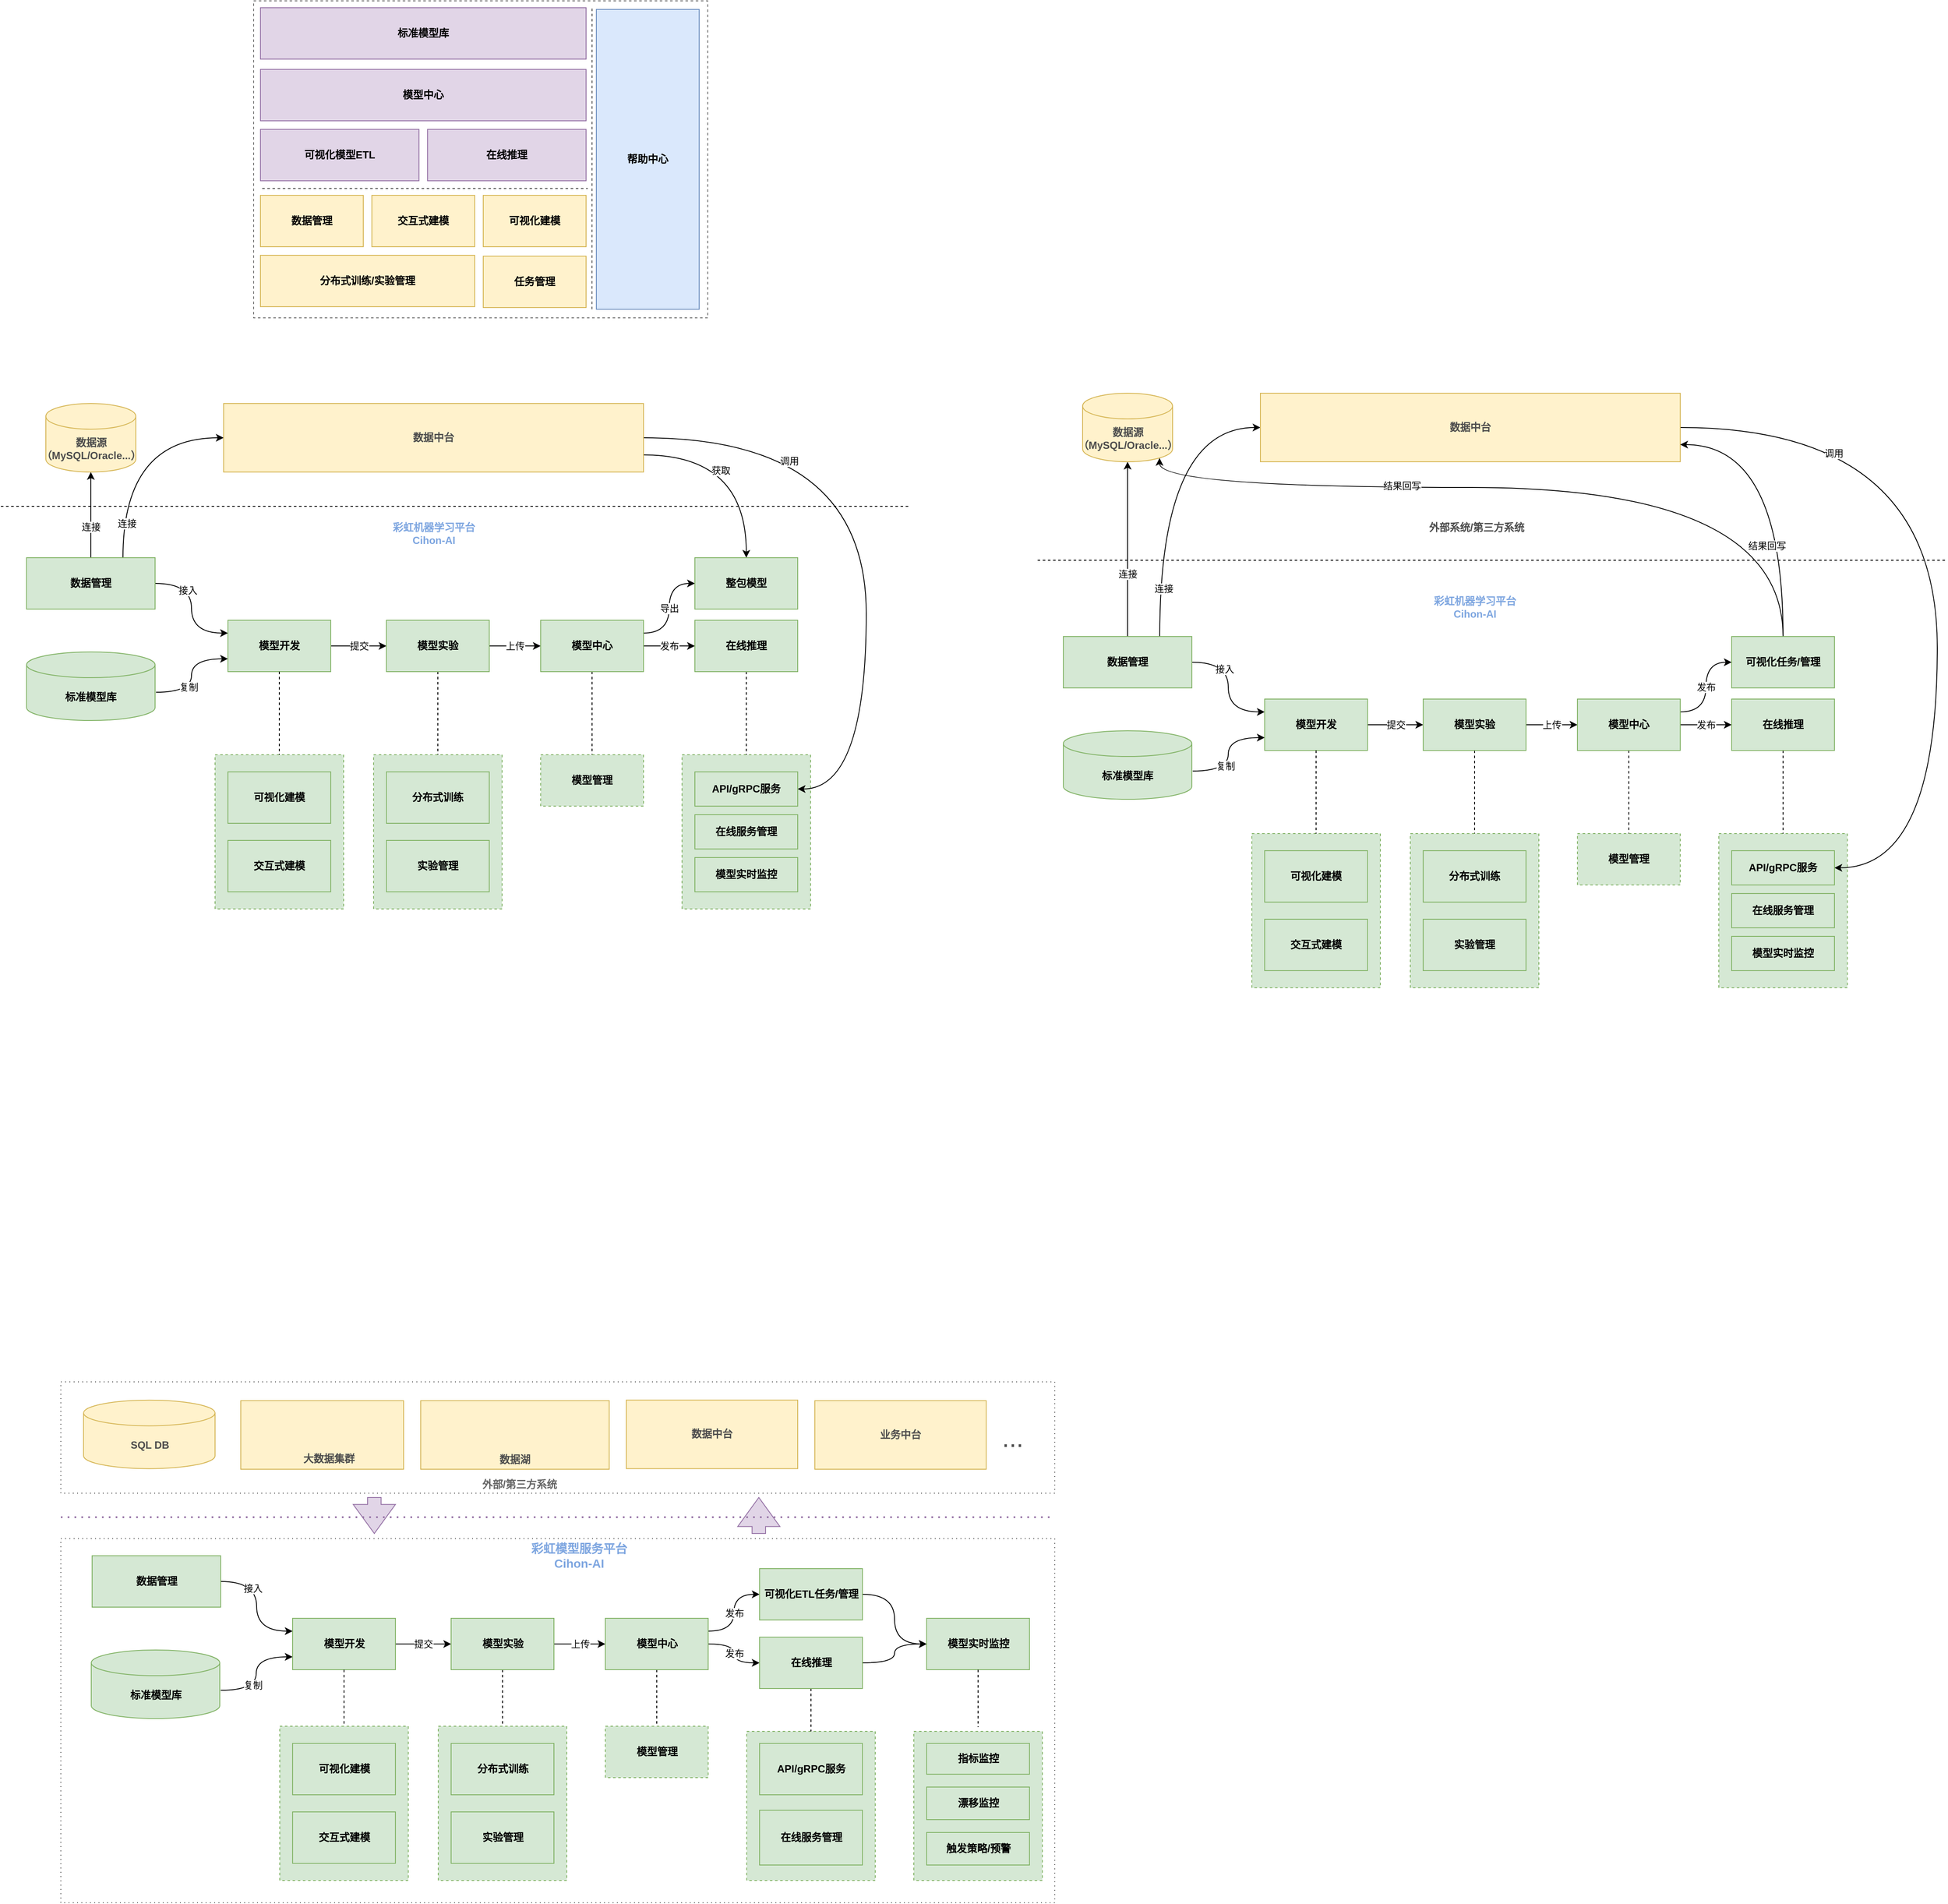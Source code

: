 <mxfile version="20.8.18" type="github">
  <diagram id="ie_3CytNylO9c6eQ8wbu" name="Page-1">
    <mxGraphModel dx="1434" dy="-405" grid="1" gridSize="10" guides="1" tooltips="1" connect="1" arrows="1" fold="1" page="1" pageScale="1" pageWidth="827" pageHeight="1169" math="0" shadow="0">
      <root>
        <mxCell id="0" />
        <mxCell id="1" parent="0" />
        <mxCell id="xP5RGfuM2HS8HkqxuWQb-124" value="" style="rounded=0;whiteSpace=wrap;html=1;fontSize=30;fontColor=#4D4D4D;strokeColor=#4D4D4D;dashed=1;dashPattern=1 4;" parent="1" vertex="1">
          <mxGeometry x="160" y="3185" width="1160" height="425" as="geometry" />
        </mxCell>
        <mxCell id="xP5RGfuM2HS8HkqxuWQb-113" value="" style="rounded=0;whiteSpace=wrap;html=1;fontSize=30;fontColor=#4D4D4D;strokeColor=#4D4D4D;dashed=1;dashPattern=1 4;" parent="1" vertex="1">
          <mxGeometry x="160" y="3002" width="1160" height="130" as="geometry" />
        </mxCell>
        <mxCell id="l0CeqF50A7bxB8gCz17a-1" value="" style="rounded=0;whiteSpace=wrap;html=1;dashed=1;fillColor=#d5e8d4;strokeColor=#82b366;" parent="1" vertex="1">
          <mxGeometry x="885" y="2270" width="150" height="180" as="geometry" />
        </mxCell>
        <mxCell id="l0CeqF50A7bxB8gCz17a-2" style="edgeStyle=orthogonalEdgeStyle;curved=1;rounded=0;orthogonalLoop=1;jettySize=auto;html=1;exitX=1.007;exitY=0.588;exitDx=0;exitDy=0;entryX=0;entryY=0.75;entryDx=0;entryDy=0;exitPerimeter=0;" parent="1" source="YzknZtRQCLHHo1tjPDXz-21" target="l0CeqF50A7bxB8gCz17a-14" edge="1">
          <mxGeometry relative="1" as="geometry">
            <mxPoint x="317" y="2190" as="sourcePoint" />
          </mxGeometry>
        </mxCell>
        <mxCell id="l0CeqF50A7bxB8gCz17a-3" value="复制" style="edgeLabel;html=1;align=center;verticalAlign=middle;resizable=0;points=[];" parent="l0CeqF50A7bxB8gCz17a-2" vertex="1" connectable="0">
          <mxGeometry x="-0.315" relative="1" as="geometry">
            <mxPoint x="-4" y="-6" as="offset" />
          </mxGeometry>
        </mxCell>
        <mxCell id="l0CeqF50A7bxB8gCz17a-5" style="edgeStyle=orthogonalEdgeStyle;rounded=0;orthogonalLoop=1;jettySize=auto;html=1;exitX=1;exitY=0.5;exitDx=0;exitDy=0;entryX=0;entryY=0.25;entryDx=0;entryDy=0;curved=1;" parent="1" source="l0CeqF50A7bxB8gCz17a-11" target="l0CeqF50A7bxB8gCz17a-14" edge="1">
          <mxGeometry relative="1" as="geometry" />
        </mxCell>
        <mxCell id="l0CeqF50A7bxB8gCz17a-6" value="接入" style="edgeLabel;html=1;align=center;verticalAlign=middle;resizable=0;points=[];" parent="l0CeqF50A7bxB8gCz17a-5" vertex="1" connectable="0">
          <mxGeometry x="-0.4" y="-1" relative="1" as="geometry">
            <mxPoint x="-4" y="7" as="offset" />
          </mxGeometry>
        </mxCell>
        <mxCell id="l0CeqF50A7bxB8gCz17a-7" style="edgeStyle=orthogonalEdgeStyle;curved=1;rounded=0;orthogonalLoop=1;jettySize=auto;html=1;exitX=0.75;exitY=0;exitDx=0;exitDy=0;entryX=0;entryY=0.5;entryDx=0;entryDy=0;" parent="1" source="l0CeqF50A7bxB8gCz17a-11" target="l0CeqF50A7bxB8gCz17a-28" edge="1">
          <mxGeometry relative="1" as="geometry" />
        </mxCell>
        <mxCell id="l0CeqF50A7bxB8gCz17a-8" value="连接" style="edgeLabel;html=1;align=center;verticalAlign=middle;resizable=0;points=[];" parent="l0CeqF50A7bxB8gCz17a-7" vertex="1" connectable="0">
          <mxGeometry x="-0.688" y="-4" relative="1" as="geometry">
            <mxPoint as="offset" />
          </mxGeometry>
        </mxCell>
        <mxCell id="l0CeqF50A7bxB8gCz17a-9" style="edgeStyle=orthogonalEdgeStyle;curved=1;rounded=0;orthogonalLoop=1;jettySize=auto;html=1;exitX=0.5;exitY=0;exitDx=0;exitDy=0;entryX=0.5;entryY=1;entryDx=0;entryDy=0;entryPerimeter=0;" parent="1" source="l0CeqF50A7bxB8gCz17a-11" target="l0CeqF50A7bxB8gCz17a-34" edge="1">
          <mxGeometry relative="1" as="geometry" />
        </mxCell>
        <mxCell id="l0CeqF50A7bxB8gCz17a-10" value="连接" style="edgeLabel;html=1;align=center;verticalAlign=middle;resizable=0;points=[];" parent="l0CeqF50A7bxB8gCz17a-9" vertex="1" connectable="0">
          <mxGeometry x="-0.284" relative="1" as="geometry">
            <mxPoint as="offset" />
          </mxGeometry>
        </mxCell>
        <mxCell id="l0CeqF50A7bxB8gCz17a-11" value="数据管理" style="rounded=0;whiteSpace=wrap;html=1;fillColor=#d5e8d4;strokeColor=#82b366;fontStyle=1" parent="1" vertex="1">
          <mxGeometry x="120" y="2040" width="150" height="60" as="geometry" />
        </mxCell>
        <mxCell id="l0CeqF50A7bxB8gCz17a-13" value="提交" style="edgeStyle=orthogonalEdgeStyle;curved=1;rounded=0;orthogonalLoop=1;jettySize=auto;html=1;exitX=1;exitY=0.5;exitDx=0;exitDy=0;entryX=0;entryY=0.5;entryDx=0;entryDy=0;" parent="1" source="l0CeqF50A7bxB8gCz17a-14" target="l0CeqF50A7bxB8gCz17a-17" edge="1">
          <mxGeometry relative="1" as="geometry" />
        </mxCell>
        <mxCell id="l0CeqF50A7bxB8gCz17a-14" value="模型开发" style="rounded=0;whiteSpace=wrap;html=1;fillColor=#d5e8d4;strokeColor=#82b366;fontStyle=1" parent="1" vertex="1">
          <mxGeometry x="355" y="2113" width="120" height="60" as="geometry" />
        </mxCell>
        <mxCell id="l0CeqF50A7bxB8gCz17a-15" value="上传" style="edgeStyle=orthogonalEdgeStyle;curved=1;rounded=0;orthogonalLoop=1;jettySize=auto;html=1;exitX=1;exitY=0.5;exitDx=0;exitDy=0;entryX=0;entryY=0.5;entryDx=0;entryDy=0;" parent="1" source="l0CeqF50A7bxB8gCz17a-17" target="l0CeqF50A7bxB8gCz17a-21" edge="1">
          <mxGeometry relative="1" as="geometry" />
        </mxCell>
        <mxCell id="l0CeqF50A7bxB8gCz17a-16" style="edgeStyle=orthogonalEdgeStyle;curved=1;rounded=0;orthogonalLoop=1;jettySize=auto;html=1;exitX=0.5;exitY=1;exitDx=0;exitDy=0;dashed=1;endArrow=none;endFill=0;" parent="1" source="l0CeqF50A7bxB8gCz17a-17" edge="1">
          <mxGeometry relative="1" as="geometry">
            <mxPoint x="600" y="2270" as="targetPoint" />
          </mxGeometry>
        </mxCell>
        <mxCell id="l0CeqF50A7bxB8gCz17a-17" value="模型实验" style="rounded=0;whiteSpace=wrap;html=1;fillColor=#d5e8d4;strokeColor=#82b366;fontStyle=1" parent="1" vertex="1">
          <mxGeometry x="540" y="2113" width="120" height="60" as="geometry" />
        </mxCell>
        <mxCell id="l0CeqF50A7bxB8gCz17a-18" value="发布" style="edgeStyle=orthogonalEdgeStyle;curved=1;rounded=0;orthogonalLoop=1;jettySize=auto;html=1;exitX=1;exitY=0.5;exitDx=0;exitDy=0;entryX=0;entryY=0.5;entryDx=0;entryDy=0;" parent="1" source="l0CeqF50A7bxB8gCz17a-21" target="l0CeqF50A7bxB8gCz17a-23" edge="1">
          <mxGeometry relative="1" as="geometry" />
        </mxCell>
        <mxCell id="l0CeqF50A7bxB8gCz17a-19" value="导出" style="edgeStyle=orthogonalEdgeStyle;curved=1;rounded=0;orthogonalLoop=1;jettySize=auto;html=1;exitX=1;exitY=0.25;exitDx=0;exitDy=0;entryX=0;entryY=0.5;entryDx=0;entryDy=0;" parent="1" source="l0CeqF50A7bxB8gCz17a-21" target="l0CeqF50A7bxB8gCz17a-35" edge="1">
          <mxGeometry relative="1" as="geometry" />
        </mxCell>
        <mxCell id="l0CeqF50A7bxB8gCz17a-20" style="edgeStyle=orthogonalEdgeStyle;curved=1;rounded=0;orthogonalLoop=1;jettySize=auto;html=1;exitX=0.5;exitY=1;exitDx=0;exitDy=0;entryX=0.5;entryY=0;entryDx=0;entryDy=0;dashed=1;endArrow=none;endFill=0;" parent="1" source="l0CeqF50A7bxB8gCz17a-21" target="l0CeqF50A7bxB8gCz17a-31" edge="1">
          <mxGeometry relative="1" as="geometry" />
        </mxCell>
        <mxCell id="l0CeqF50A7bxB8gCz17a-21" value="模型中心" style="rounded=0;whiteSpace=wrap;html=1;fillColor=#d5e8d4;strokeColor=#82b366;fontStyle=1" parent="1" vertex="1">
          <mxGeometry x="720" y="2113" width="120" height="60" as="geometry" />
        </mxCell>
        <mxCell id="l0CeqF50A7bxB8gCz17a-22" style="edgeStyle=orthogonalEdgeStyle;curved=1;rounded=0;orthogonalLoop=1;jettySize=auto;html=1;exitX=0.5;exitY=1;exitDx=0;exitDy=0;dashed=1;endArrow=none;endFill=0;" parent="1" source="l0CeqF50A7bxB8gCz17a-23" edge="1">
          <mxGeometry relative="1" as="geometry">
            <mxPoint x="960" y="2270" as="targetPoint" />
          </mxGeometry>
        </mxCell>
        <mxCell id="l0CeqF50A7bxB8gCz17a-23" value="在线推理" style="rounded=0;whiteSpace=wrap;html=1;fillColor=#d5e8d4;strokeColor=#82b366;fontStyle=1" parent="1" vertex="1">
          <mxGeometry x="900" y="2113" width="120" height="60" as="geometry" />
        </mxCell>
        <mxCell id="l0CeqF50A7bxB8gCz17a-26" style="edgeStyle=orthogonalEdgeStyle;curved=1;rounded=0;orthogonalLoop=1;jettySize=auto;html=1;exitX=1;exitY=0.75;exitDx=0;exitDy=0;entryX=0.5;entryY=0;entryDx=0;entryDy=0;" parent="1" source="l0CeqF50A7bxB8gCz17a-28" target="l0CeqF50A7bxB8gCz17a-35" edge="1">
          <mxGeometry relative="1" as="geometry" />
        </mxCell>
        <mxCell id="l0CeqF50A7bxB8gCz17a-27" value="获取" style="edgeLabel;html=1;align=center;verticalAlign=middle;resizable=0;points=[];" parent="l0CeqF50A7bxB8gCz17a-26" vertex="1" connectable="0">
          <mxGeometry x="0.122" y="-10" relative="1" as="geometry">
            <mxPoint x="-20" y="3" as="offset" />
          </mxGeometry>
        </mxCell>
        <mxCell id="YzknZtRQCLHHo1tjPDXz-38" style="edgeStyle=orthogonalEdgeStyle;curved=1;rounded=0;orthogonalLoop=1;jettySize=auto;html=1;exitX=1;exitY=0.5;exitDx=0;exitDy=0;entryX=1;entryY=0.5;entryDx=0;entryDy=0;" parent="1" source="l0CeqF50A7bxB8gCz17a-28" target="l0CeqF50A7bxB8gCz17a-32" edge="1">
          <mxGeometry relative="1" as="geometry">
            <Array as="points">
              <mxPoint x="1100" y="1900" />
              <mxPoint x="1100" y="2310" />
            </Array>
          </mxGeometry>
        </mxCell>
        <mxCell id="YzknZtRQCLHHo1tjPDXz-39" value="调用" style="edgeLabel;html=1;align=center;verticalAlign=middle;resizable=0;points=[];" parent="YzknZtRQCLHHo1tjPDXz-38" vertex="1" connectable="0">
          <mxGeometry x="-0.267" y="-47" relative="1" as="geometry">
            <mxPoint x="-43" y="12" as="offset" />
          </mxGeometry>
        </mxCell>
        <mxCell id="l0CeqF50A7bxB8gCz17a-28" value="数据中台" style="rounded=0;whiteSpace=wrap;html=1;fillColor=#fff2cc;strokeColor=#d6b656;fontStyle=1;fontColor=#4D4D4D;" parent="1" vertex="1">
          <mxGeometry x="350" y="1860" width="490" height="80" as="geometry" />
        </mxCell>
        <mxCell id="l0CeqF50A7bxB8gCz17a-29" value="" style="endArrow=none;dashed=1;html=1;rounded=0;" parent="1" edge="1">
          <mxGeometry width="50" height="50" relative="1" as="geometry">
            <mxPoint x="90" y="1980" as="sourcePoint" />
            <mxPoint x="1150" y="1980" as="targetPoint" />
          </mxGeometry>
        </mxCell>
        <mxCell id="l0CeqF50A7bxB8gCz17a-31" value="模型管理" style="rounded=0;whiteSpace=wrap;html=1;fillColor=#d5e8d4;strokeColor=#82b366;dashed=1;fontStyle=1" parent="1" vertex="1">
          <mxGeometry x="720" y="2270" width="120" height="60" as="geometry" />
        </mxCell>
        <mxCell id="l0CeqF50A7bxB8gCz17a-32" value="API/gRPC服务" style="rounded=0;whiteSpace=wrap;html=1;fillColor=#d5e8d4;strokeColor=#82b366;fontStyle=1" parent="1" vertex="1">
          <mxGeometry x="900" y="2290" width="120" height="40" as="geometry" />
        </mxCell>
        <mxCell id="l0CeqF50A7bxB8gCz17a-33" value="在线服务管理" style="rounded=0;whiteSpace=wrap;html=1;fillColor=#d5e8d4;strokeColor=#82b366;fontStyle=1" parent="1" vertex="1">
          <mxGeometry x="900" y="2340" width="120" height="40" as="geometry" />
        </mxCell>
        <mxCell id="l0CeqF50A7bxB8gCz17a-34" value="数据源（MySQL/Oracle...）" style="shape=cylinder3;whiteSpace=wrap;html=1;boundedLbl=1;backgroundOutline=1;size=15;fillColor=#fff2cc;strokeColor=#d6b656;fontStyle=1;fontColor=#4D4D4D;" parent="1" vertex="1">
          <mxGeometry x="142.5" y="1860" width="105" height="80" as="geometry" />
        </mxCell>
        <mxCell id="l0CeqF50A7bxB8gCz17a-35" value="整包模型" style="rounded=0;whiteSpace=wrap;html=1;fillColor=#d5e8d4;strokeColor=#82b366;fontStyle=1" parent="1" vertex="1">
          <mxGeometry x="900" y="2040" width="120" height="60" as="geometry" />
        </mxCell>
        <mxCell id="YzknZtRQCLHHo1tjPDXz-1" value="" style="rounded=0;whiteSpace=wrap;html=1;shadow=0;dashed=1;strokeColor=#4D4D4D;fontSize=12;fontColor=#999999;fillColor=none;opacity=80;" parent="1" vertex="1">
          <mxGeometry x="385" y="1390" width="530" height="370" as="geometry" />
        </mxCell>
        <mxCell id="YzknZtRQCLHHo1tjPDXz-2" value="数据管理" style="rounded=0;whiteSpace=wrap;html=1;fontStyle=1;fillColor=#fff2cc;strokeColor=#d6b656;" parent="1" vertex="1">
          <mxGeometry x="393" y="1617" width="120" height="60" as="geometry" />
        </mxCell>
        <mxCell id="YzknZtRQCLHHo1tjPDXz-3" value="交互式建模" style="rounded=0;whiteSpace=wrap;html=1;fontStyle=1;fillColor=#fff2cc;strokeColor=#d6b656;" parent="1" vertex="1">
          <mxGeometry x="523" y="1617" width="120" height="60" as="geometry" />
        </mxCell>
        <mxCell id="YzknZtRQCLHHo1tjPDXz-4" value="可视化建模" style="rounded=0;whiteSpace=wrap;html=1;fontStyle=1;fillColor=#fff2cc;strokeColor=#d6b656;" parent="1" vertex="1">
          <mxGeometry x="653" y="1617" width="120" height="60" as="geometry" />
        </mxCell>
        <mxCell id="YzknZtRQCLHHo1tjPDXz-5" value="分布式训练/实验管理" style="rounded=0;whiteSpace=wrap;html=1;fontStyle=1;fillColor=#fff2cc;strokeColor=#d6b656;" parent="1" vertex="1">
          <mxGeometry x="393" y="1687" width="250" height="60" as="geometry" />
        </mxCell>
        <mxCell id="YzknZtRQCLHHo1tjPDXz-7" value="标准模型库" style="rounded=0;whiteSpace=wrap;html=1;fontStyle=1;fillColor=#e1d5e7;strokeColor=#9673a6;" parent="1" vertex="1">
          <mxGeometry x="393" y="1398" width="380" height="60" as="geometry" />
        </mxCell>
        <mxCell id="YzknZtRQCLHHo1tjPDXz-9" value="帮助中心" style="rounded=0;whiteSpace=wrap;html=1;fontStyle=1;fillColor=#dae8fc;strokeColor=#6c8ebf;" parent="1" vertex="1">
          <mxGeometry x="785" y="1400" width="120" height="350" as="geometry" />
        </mxCell>
        <mxCell id="YzknZtRQCLHHo1tjPDXz-11" value="" style="endArrow=none;dashed=1;html=1;rounded=0;strokeColor=#4D4D4D;" parent="1" edge="1">
          <mxGeometry width="50" height="50" relative="1" as="geometry">
            <mxPoint x="395" y="1609" as="sourcePoint" />
            <mxPoint x="775" y="1609" as="targetPoint" />
          </mxGeometry>
        </mxCell>
        <mxCell id="YzknZtRQCLHHo1tjPDXz-12" value="" style="endArrow=none;dashed=1;html=1;rounded=0;strokeColor=#4D4D4D;exitX=0.745;exitY=0.973;exitDx=0;exitDy=0;exitPerimeter=0;" parent="1" source="YzknZtRQCLHHo1tjPDXz-1" edge="1">
          <mxGeometry width="50" height="50" relative="1" as="geometry">
            <mxPoint x="780" y="1669" as="sourcePoint" />
            <mxPoint x="780" y="1399" as="targetPoint" />
          </mxGeometry>
        </mxCell>
        <mxCell id="YzknZtRQCLHHo1tjPDXz-13" value="任务管理" style="rounded=0;whiteSpace=wrap;html=1;fontStyle=1;fillColor=#fff2cc;strokeColor=#d6b656;" parent="1" vertex="1">
          <mxGeometry x="653" y="1688" width="120" height="60" as="geometry" />
        </mxCell>
        <mxCell id="YzknZtRQCLHHo1tjPDXz-15" value="" style="rounded=0;whiteSpace=wrap;html=1;dashed=1;fillColor=#d5e8d4;strokeColor=#82b366;" parent="1" vertex="1">
          <mxGeometry x="525" y="2270" width="150" height="180" as="geometry" />
        </mxCell>
        <mxCell id="YzknZtRQCLHHo1tjPDXz-16" value="分布式训练" style="rounded=0;whiteSpace=wrap;html=1;fillColor=#d5e8d4;strokeColor=#82b366;fontStyle=1" parent="1" vertex="1">
          <mxGeometry x="540" y="2290" width="120" height="60" as="geometry" />
        </mxCell>
        <mxCell id="YzknZtRQCLHHo1tjPDXz-17" value="实验管理" style="rounded=0;whiteSpace=wrap;html=1;fillColor=#d5e8d4;strokeColor=#82b366;fontStyle=1" parent="1" vertex="1">
          <mxGeometry x="540" y="2370" width="120" height="60" as="geometry" />
        </mxCell>
        <mxCell id="YzknZtRQCLHHo1tjPDXz-21" value="标准模型库" style="shape=cylinder3;whiteSpace=wrap;html=1;boundedLbl=1;backgroundOutline=1;size=15;fillColor=#d5e8d4;strokeColor=#82b366;fontStyle=1" parent="1" vertex="1">
          <mxGeometry x="120" y="2150" width="150" height="80" as="geometry" />
        </mxCell>
        <mxCell id="YzknZtRQCLHHo1tjPDXz-24" value="" style="rounded=0;whiteSpace=wrap;html=1;dashed=1;fillColor=#d5e8d4;strokeColor=#82b366;" parent="1" vertex="1">
          <mxGeometry x="340" y="2270" width="150" height="180" as="geometry" />
        </mxCell>
        <mxCell id="YzknZtRQCLHHo1tjPDXz-25" value="可视化建模" style="rounded=0;whiteSpace=wrap;html=1;fillColor=#d5e8d4;strokeColor=#82b366;fontStyle=1" parent="1" vertex="1">
          <mxGeometry x="355" y="2290" width="120" height="60" as="geometry" />
        </mxCell>
        <mxCell id="YzknZtRQCLHHo1tjPDXz-26" value="交互式建模" style="rounded=0;whiteSpace=wrap;html=1;fillColor=#d5e8d4;strokeColor=#82b366;fontStyle=1" parent="1" vertex="1">
          <mxGeometry x="355" y="2370" width="120" height="60" as="geometry" />
        </mxCell>
        <mxCell id="YzknZtRQCLHHo1tjPDXz-27" style="edgeStyle=orthogonalEdgeStyle;rounded=0;orthogonalLoop=1;jettySize=auto;html=1;exitX=0.5;exitY=1;exitDx=0;exitDy=0;dashed=1;endArrow=none;endFill=0;entryX=0.5;entryY=0;entryDx=0;entryDy=0;" parent="1" source="l0CeqF50A7bxB8gCz17a-14" target="YzknZtRQCLHHo1tjPDXz-24" edge="1">
          <mxGeometry relative="1" as="geometry">
            <mxPoint x="414.5" y="2183" as="sourcePoint" />
            <mxPoint x="415" y="2240" as="targetPoint" />
          </mxGeometry>
        </mxCell>
        <mxCell id="YzknZtRQCLHHo1tjPDXz-36" value="模型实时监控" style="rounded=0;whiteSpace=wrap;html=1;fillColor=#d5e8d4;strokeColor=#82b366;fontStyle=1" parent="1" vertex="1">
          <mxGeometry x="900" y="2390" width="120" height="40" as="geometry" />
        </mxCell>
        <mxCell id="YzknZtRQCLHHo1tjPDXz-40" value="彩虹机器学习平台&lt;br&gt;Cihon-AI" style="text;html=1;strokeColor=none;fillColor=none;align=center;verticalAlign=middle;whiteSpace=wrap;rounded=0;fontStyle=1;fontColor=#7EA6E0;" parent="1" vertex="1">
          <mxGeometry x="532.5" y="1997" width="125" height="30" as="geometry" />
        </mxCell>
        <mxCell id="xP5RGfuM2HS8HkqxuWQb-1" value="" style="rounded=0;whiteSpace=wrap;html=1;dashed=1;fillColor=#d5e8d4;strokeColor=#82b366;" parent="1" vertex="1">
          <mxGeometry x="2095" y="2362" width="150" height="180" as="geometry" />
        </mxCell>
        <mxCell id="xP5RGfuM2HS8HkqxuWQb-2" style="edgeStyle=orthogonalEdgeStyle;curved=1;rounded=0;orthogonalLoop=1;jettySize=auto;html=1;exitX=1.007;exitY=0.588;exitDx=0;exitDy=0;entryX=0;entryY=0.75;entryDx=0;entryDy=0;exitPerimeter=0;" parent="1" source="xP5RGfuM2HS8HkqxuWQb-36" target="xP5RGfuM2HS8HkqxuWQb-12" edge="1">
          <mxGeometry relative="1" as="geometry">
            <mxPoint x="1527" y="2282" as="sourcePoint" />
          </mxGeometry>
        </mxCell>
        <mxCell id="xP5RGfuM2HS8HkqxuWQb-3" value="复制" style="edgeLabel;html=1;align=center;verticalAlign=middle;resizable=0;points=[];" parent="xP5RGfuM2HS8HkqxuWQb-2" vertex="1" connectable="0">
          <mxGeometry x="-0.315" relative="1" as="geometry">
            <mxPoint x="-4" y="-6" as="offset" />
          </mxGeometry>
        </mxCell>
        <mxCell id="xP5RGfuM2HS8HkqxuWQb-4" style="edgeStyle=orthogonalEdgeStyle;rounded=0;orthogonalLoop=1;jettySize=auto;html=1;exitX=1;exitY=0.5;exitDx=0;exitDy=0;entryX=0;entryY=0.25;entryDx=0;entryDy=0;curved=1;" parent="1" source="xP5RGfuM2HS8HkqxuWQb-10" target="xP5RGfuM2HS8HkqxuWQb-12" edge="1">
          <mxGeometry relative="1" as="geometry" />
        </mxCell>
        <mxCell id="xP5RGfuM2HS8HkqxuWQb-5" value="接入" style="edgeLabel;html=1;align=center;verticalAlign=middle;resizable=0;points=[];" parent="xP5RGfuM2HS8HkqxuWQb-4" vertex="1" connectable="0">
          <mxGeometry x="-0.4" y="-1" relative="1" as="geometry">
            <mxPoint x="-4" y="7" as="offset" />
          </mxGeometry>
        </mxCell>
        <mxCell id="xP5RGfuM2HS8HkqxuWQb-6" style="edgeStyle=orthogonalEdgeStyle;curved=1;rounded=0;orthogonalLoop=1;jettySize=auto;html=1;exitX=0.75;exitY=0;exitDx=0;exitDy=0;entryX=0;entryY=0.5;entryDx=0;entryDy=0;" parent="1" source="xP5RGfuM2HS8HkqxuWQb-10" target="xP5RGfuM2HS8HkqxuWQb-26" edge="1">
          <mxGeometry relative="1" as="geometry" />
        </mxCell>
        <mxCell id="xP5RGfuM2HS8HkqxuWQb-7" value="连接" style="edgeLabel;html=1;align=center;verticalAlign=middle;resizable=0;points=[];" parent="xP5RGfuM2HS8HkqxuWQb-6" vertex="1" connectable="0">
          <mxGeometry x="-0.688" y="-4" relative="1" as="geometry">
            <mxPoint as="offset" />
          </mxGeometry>
        </mxCell>
        <mxCell id="xP5RGfuM2HS8HkqxuWQb-8" style="edgeStyle=orthogonalEdgeStyle;curved=1;rounded=0;orthogonalLoop=1;jettySize=auto;html=1;exitX=0.5;exitY=0;exitDx=0;exitDy=0;entryX=0.5;entryY=1;entryDx=0;entryDy=0;entryPerimeter=0;" parent="1" source="xP5RGfuM2HS8HkqxuWQb-10" target="xP5RGfuM2HS8HkqxuWQb-31" edge="1">
          <mxGeometry relative="1" as="geometry" />
        </mxCell>
        <mxCell id="xP5RGfuM2HS8HkqxuWQb-9" value="连接" style="edgeLabel;html=1;align=center;verticalAlign=middle;resizable=0;points=[];" parent="xP5RGfuM2HS8HkqxuWQb-8" vertex="1" connectable="0">
          <mxGeometry x="-0.284" relative="1" as="geometry">
            <mxPoint as="offset" />
          </mxGeometry>
        </mxCell>
        <mxCell id="xP5RGfuM2HS8HkqxuWQb-10" value="数据管理" style="rounded=0;whiteSpace=wrap;html=1;fillColor=#d5e8d4;strokeColor=#82b366;fontStyle=1" parent="1" vertex="1">
          <mxGeometry x="1330" y="2132" width="150" height="60" as="geometry" />
        </mxCell>
        <mxCell id="xP5RGfuM2HS8HkqxuWQb-11" value="提交" style="edgeStyle=orthogonalEdgeStyle;curved=1;rounded=0;orthogonalLoop=1;jettySize=auto;html=1;exitX=1;exitY=0.5;exitDx=0;exitDy=0;entryX=0;entryY=0.5;entryDx=0;entryDy=0;" parent="1" source="xP5RGfuM2HS8HkqxuWQb-12" target="xP5RGfuM2HS8HkqxuWQb-15" edge="1">
          <mxGeometry relative="1" as="geometry" />
        </mxCell>
        <mxCell id="xP5RGfuM2HS8HkqxuWQb-12" value="模型开发" style="rounded=0;whiteSpace=wrap;html=1;fillColor=#d5e8d4;strokeColor=#82b366;fontStyle=1" parent="1" vertex="1">
          <mxGeometry x="1565" y="2205" width="120" height="60" as="geometry" />
        </mxCell>
        <mxCell id="xP5RGfuM2HS8HkqxuWQb-13" value="上传" style="edgeStyle=orthogonalEdgeStyle;curved=1;rounded=0;orthogonalLoop=1;jettySize=auto;html=1;exitX=1;exitY=0.5;exitDx=0;exitDy=0;entryX=0;entryY=0.5;entryDx=0;entryDy=0;" parent="1" source="xP5RGfuM2HS8HkqxuWQb-15" target="xP5RGfuM2HS8HkqxuWQb-19" edge="1">
          <mxGeometry relative="1" as="geometry" />
        </mxCell>
        <mxCell id="xP5RGfuM2HS8HkqxuWQb-14" style="edgeStyle=orthogonalEdgeStyle;curved=1;rounded=0;orthogonalLoop=1;jettySize=auto;html=1;exitX=0.5;exitY=1;exitDx=0;exitDy=0;dashed=1;endArrow=none;endFill=0;" parent="1" source="xP5RGfuM2HS8HkqxuWQb-15" edge="1">
          <mxGeometry relative="1" as="geometry">
            <mxPoint x="1810" y="2362" as="targetPoint" />
          </mxGeometry>
        </mxCell>
        <mxCell id="xP5RGfuM2HS8HkqxuWQb-15" value="模型实验" style="rounded=0;whiteSpace=wrap;html=1;fillColor=#d5e8d4;strokeColor=#82b366;fontStyle=1" parent="1" vertex="1">
          <mxGeometry x="1750" y="2205" width="120" height="60" as="geometry" />
        </mxCell>
        <mxCell id="xP5RGfuM2HS8HkqxuWQb-16" value="发布" style="edgeStyle=orthogonalEdgeStyle;curved=1;rounded=0;orthogonalLoop=1;jettySize=auto;html=1;exitX=1;exitY=0.5;exitDx=0;exitDy=0;entryX=0;entryY=0.5;entryDx=0;entryDy=0;" parent="1" source="xP5RGfuM2HS8HkqxuWQb-19" target="xP5RGfuM2HS8HkqxuWQb-21" edge="1">
          <mxGeometry relative="1" as="geometry" />
        </mxCell>
        <mxCell id="xP5RGfuM2HS8HkqxuWQb-18" style="edgeStyle=orthogonalEdgeStyle;curved=1;rounded=0;orthogonalLoop=1;jettySize=auto;html=1;exitX=0.5;exitY=1;exitDx=0;exitDy=0;entryX=0.5;entryY=0;entryDx=0;entryDy=0;dashed=1;endArrow=none;endFill=0;" parent="1" source="xP5RGfuM2HS8HkqxuWQb-19" target="xP5RGfuM2HS8HkqxuWQb-28" edge="1">
          <mxGeometry relative="1" as="geometry" />
        </mxCell>
        <mxCell id="xP5RGfuM2HS8HkqxuWQb-51" value="发布" style="edgeStyle=orthogonalEdgeStyle;curved=1;rounded=0;orthogonalLoop=1;jettySize=auto;html=1;exitX=1;exitY=0.25;exitDx=0;exitDy=0;entryX=0;entryY=0.5;entryDx=0;entryDy=0;" parent="1" source="xP5RGfuM2HS8HkqxuWQb-19" target="xP5RGfuM2HS8HkqxuWQb-32" edge="1">
          <mxGeometry relative="1" as="geometry" />
        </mxCell>
        <mxCell id="xP5RGfuM2HS8HkqxuWQb-19" value="模型中心" style="rounded=0;whiteSpace=wrap;html=1;fillColor=#d5e8d4;strokeColor=#82b366;fontStyle=1" parent="1" vertex="1">
          <mxGeometry x="1930" y="2205" width="120" height="60" as="geometry" />
        </mxCell>
        <mxCell id="xP5RGfuM2HS8HkqxuWQb-20" style="edgeStyle=orthogonalEdgeStyle;curved=1;rounded=0;orthogonalLoop=1;jettySize=auto;html=1;exitX=0.5;exitY=1;exitDx=0;exitDy=0;dashed=1;endArrow=none;endFill=0;" parent="1" source="xP5RGfuM2HS8HkqxuWQb-21" edge="1">
          <mxGeometry relative="1" as="geometry">
            <mxPoint x="2170.0" y="2362" as="targetPoint" />
          </mxGeometry>
        </mxCell>
        <mxCell id="xP5RGfuM2HS8HkqxuWQb-21" value="在线推理" style="rounded=0;whiteSpace=wrap;html=1;fillColor=#d5e8d4;strokeColor=#82b366;fontStyle=1" parent="1" vertex="1">
          <mxGeometry x="2110" y="2205" width="120" height="60" as="geometry" />
        </mxCell>
        <mxCell id="xP5RGfuM2HS8HkqxuWQb-52" style="edgeStyle=orthogonalEdgeStyle;curved=1;rounded=0;orthogonalLoop=1;jettySize=auto;html=1;exitX=1;exitY=0.5;exitDx=0;exitDy=0;entryX=1;entryY=0.5;entryDx=0;entryDy=0;" parent="1" source="xP5RGfuM2HS8HkqxuWQb-26" target="xP5RGfuM2HS8HkqxuWQb-29" edge="1">
          <mxGeometry relative="1" as="geometry">
            <Array as="points">
              <mxPoint x="2350" y="1888" />
              <mxPoint x="2350" y="2402" />
            </Array>
          </mxGeometry>
        </mxCell>
        <mxCell id="xP5RGfuM2HS8HkqxuWQb-53" value="调用" style="edgeLabel;html=1;align=center;verticalAlign=middle;resizable=0;points=[];" parent="xP5RGfuM2HS8HkqxuWQb-52" vertex="1" connectable="0">
          <mxGeometry x="-0.617" y="-30" relative="1" as="geometry">
            <mxPoint as="offset" />
          </mxGeometry>
        </mxCell>
        <mxCell id="xP5RGfuM2HS8HkqxuWQb-26" value="数据中台" style="rounded=0;whiteSpace=wrap;html=1;fillColor=#fff2cc;strokeColor=#d6b656;fontStyle=1;fontColor=#4D4D4D;" parent="1" vertex="1">
          <mxGeometry x="1560" y="1848" width="490" height="80" as="geometry" />
        </mxCell>
        <mxCell id="xP5RGfuM2HS8HkqxuWQb-27" value="" style="endArrow=none;dashed=1;html=1;rounded=0;" parent="1" edge="1">
          <mxGeometry width="50" height="50" relative="1" as="geometry">
            <mxPoint x="1300" y="2043" as="sourcePoint" />
            <mxPoint x="2360.0" y="2043" as="targetPoint" />
          </mxGeometry>
        </mxCell>
        <mxCell id="xP5RGfuM2HS8HkqxuWQb-28" value="模型管理" style="rounded=0;whiteSpace=wrap;html=1;fillColor=#d5e8d4;strokeColor=#82b366;dashed=1;fontStyle=1" parent="1" vertex="1">
          <mxGeometry x="1930" y="2362" width="120" height="60" as="geometry" />
        </mxCell>
        <mxCell id="xP5RGfuM2HS8HkqxuWQb-29" value="API/gRPC服务" style="rounded=0;whiteSpace=wrap;html=1;fillColor=#d5e8d4;strokeColor=#82b366;fontStyle=1" parent="1" vertex="1">
          <mxGeometry x="2110" y="2382" width="120" height="40" as="geometry" />
        </mxCell>
        <mxCell id="xP5RGfuM2HS8HkqxuWQb-30" value="在线服务管理" style="rounded=0;whiteSpace=wrap;html=1;fillColor=#d5e8d4;strokeColor=#82b366;fontStyle=1" parent="1" vertex="1">
          <mxGeometry x="2110" y="2432" width="120" height="40" as="geometry" />
        </mxCell>
        <mxCell id="xP5RGfuM2HS8HkqxuWQb-31" value="数据源（MySQL/Oracle...）" style="shape=cylinder3;whiteSpace=wrap;html=1;boundedLbl=1;backgroundOutline=1;size=15;fillColor=#fff2cc;strokeColor=#d6b656;fontStyle=1;fontColor=#4D4D4D;" parent="1" vertex="1">
          <mxGeometry x="1352.5" y="1848" width="105" height="80" as="geometry" />
        </mxCell>
        <mxCell id="xP5RGfuM2HS8HkqxuWQb-43" style="edgeStyle=orthogonalEdgeStyle;curved=1;rounded=0;orthogonalLoop=1;jettySize=auto;html=1;exitX=0.5;exitY=0;exitDx=0;exitDy=0;entryX=1;entryY=0.75;entryDx=0;entryDy=0;" parent="1" source="xP5RGfuM2HS8HkqxuWQb-32" target="xP5RGfuM2HS8HkqxuWQb-26" edge="1">
          <mxGeometry relative="1" as="geometry" />
        </mxCell>
        <mxCell id="xP5RGfuM2HS8HkqxuWQb-45" value="结果回写" style="edgeLabel;html=1;align=center;verticalAlign=middle;resizable=0;points=[];" parent="xP5RGfuM2HS8HkqxuWQb-43" vertex="1" connectable="0">
          <mxGeometry x="-0.388" y="19" relative="1" as="geometry">
            <mxPoint y="-1" as="offset" />
          </mxGeometry>
        </mxCell>
        <mxCell id="xP5RGfuM2HS8HkqxuWQb-47" style="edgeStyle=orthogonalEdgeStyle;curved=1;rounded=0;orthogonalLoop=1;jettySize=auto;html=1;exitX=0.5;exitY=0;exitDx=0;exitDy=0;entryX=0.855;entryY=1;entryDx=0;entryDy=-4.35;entryPerimeter=0;" parent="1" source="xP5RGfuM2HS8HkqxuWQb-32" target="xP5RGfuM2HS8HkqxuWQb-31" edge="1">
          <mxGeometry relative="1" as="geometry">
            <Array as="points">
              <mxPoint x="2170" y="1958" />
              <mxPoint x="1442" y="1958" />
            </Array>
          </mxGeometry>
        </mxCell>
        <mxCell id="xP5RGfuM2HS8HkqxuWQb-48" value="结果回写" style="edgeLabel;html=1;align=center;verticalAlign=middle;resizable=0;points=[];" parent="xP5RGfuM2HS8HkqxuWQb-47" vertex="1" connectable="0">
          <mxGeometry x="0.325" y="-2" relative="1" as="geometry">
            <mxPoint x="1" as="offset" />
          </mxGeometry>
        </mxCell>
        <mxCell id="xP5RGfuM2HS8HkqxuWQb-32" value="可视化任务/管理" style="rounded=0;whiteSpace=wrap;html=1;fillColor=#d5e8d4;strokeColor=#82b366;fontStyle=1" parent="1" vertex="1">
          <mxGeometry x="2110" y="2132" width="120" height="60" as="geometry" />
        </mxCell>
        <mxCell id="xP5RGfuM2HS8HkqxuWQb-33" value="" style="rounded=0;whiteSpace=wrap;html=1;dashed=1;fillColor=#d5e8d4;strokeColor=#82b366;" parent="1" vertex="1">
          <mxGeometry x="1735" y="2362" width="150" height="180" as="geometry" />
        </mxCell>
        <mxCell id="xP5RGfuM2HS8HkqxuWQb-34" value="分布式训练" style="rounded=0;whiteSpace=wrap;html=1;fillColor=#d5e8d4;strokeColor=#82b366;fontStyle=1" parent="1" vertex="1">
          <mxGeometry x="1750" y="2382" width="120" height="60" as="geometry" />
        </mxCell>
        <mxCell id="xP5RGfuM2HS8HkqxuWQb-35" value="实验管理" style="rounded=0;whiteSpace=wrap;html=1;fillColor=#d5e8d4;strokeColor=#82b366;fontStyle=1" parent="1" vertex="1">
          <mxGeometry x="1750" y="2462" width="120" height="60" as="geometry" />
        </mxCell>
        <mxCell id="xP5RGfuM2HS8HkqxuWQb-36" value="标准模型库" style="shape=cylinder3;whiteSpace=wrap;html=1;boundedLbl=1;backgroundOutline=1;size=15;fillColor=#d5e8d4;strokeColor=#82b366;fontStyle=1" parent="1" vertex="1">
          <mxGeometry x="1330" y="2242" width="150" height="80" as="geometry" />
        </mxCell>
        <mxCell id="xP5RGfuM2HS8HkqxuWQb-37" value="" style="rounded=0;whiteSpace=wrap;html=1;dashed=1;fillColor=#d5e8d4;strokeColor=#82b366;" parent="1" vertex="1">
          <mxGeometry x="1550" y="2362" width="150" height="180" as="geometry" />
        </mxCell>
        <mxCell id="xP5RGfuM2HS8HkqxuWQb-38" value="可视化建模" style="rounded=0;whiteSpace=wrap;html=1;fillColor=#d5e8d4;strokeColor=#82b366;fontStyle=1" parent="1" vertex="1">
          <mxGeometry x="1565" y="2382" width="120" height="60" as="geometry" />
        </mxCell>
        <mxCell id="xP5RGfuM2HS8HkqxuWQb-39" value="交互式建模" style="rounded=0;whiteSpace=wrap;html=1;fillColor=#d5e8d4;strokeColor=#82b366;fontStyle=1" parent="1" vertex="1">
          <mxGeometry x="1565" y="2462" width="120" height="60" as="geometry" />
        </mxCell>
        <mxCell id="xP5RGfuM2HS8HkqxuWQb-40" style="edgeStyle=orthogonalEdgeStyle;rounded=0;orthogonalLoop=1;jettySize=auto;html=1;exitX=0.5;exitY=1;exitDx=0;exitDy=0;dashed=1;endArrow=none;endFill=0;entryX=0.5;entryY=0;entryDx=0;entryDy=0;" parent="1" source="xP5RGfuM2HS8HkqxuWQb-12" target="xP5RGfuM2HS8HkqxuWQb-37" edge="1">
          <mxGeometry relative="1" as="geometry">
            <mxPoint x="1624.5" y="2275" as="sourcePoint" />
            <mxPoint x="1625" y="2332" as="targetPoint" />
          </mxGeometry>
        </mxCell>
        <mxCell id="xP5RGfuM2HS8HkqxuWQb-41" value="模型实时监控" style="rounded=0;whiteSpace=wrap;html=1;fillColor=#d5e8d4;strokeColor=#82b366;fontStyle=1" parent="1" vertex="1">
          <mxGeometry x="2110" y="2482" width="120" height="40" as="geometry" />
        </mxCell>
        <mxCell id="xP5RGfuM2HS8HkqxuWQb-42" value="彩虹机器学习平台&lt;br&gt;Cihon-AI" style="text;html=1;strokeColor=none;fillColor=none;align=center;verticalAlign=middle;whiteSpace=wrap;rounded=0;fontStyle=1;fontColor=#7EA6E0;" parent="1" vertex="1">
          <mxGeometry x="1747.5" y="2083" width="125" height="30" as="geometry" />
        </mxCell>
        <mxCell id="xP5RGfuM2HS8HkqxuWQb-54" value="外部系统/第三方系统" style="text;html=1;strokeColor=none;fillColor=none;align=center;verticalAlign=middle;whiteSpace=wrap;rounded=0;fontStyle=1;fontColor=#4D4D4D;" parent="1" vertex="1">
          <mxGeometry x="1750" y="1990" width="125" height="30" as="geometry" />
        </mxCell>
        <mxCell id="xP5RGfuM2HS8HkqxuWQb-56" value="" style="rounded=0;whiteSpace=wrap;html=1;dashed=1;fillColor=#d5e8d4;strokeColor=#82b366;" parent="1" vertex="1">
          <mxGeometry x="960.5" y="3410" width="150" height="174" as="geometry" />
        </mxCell>
        <mxCell id="xP5RGfuM2HS8HkqxuWQb-57" style="edgeStyle=orthogonalEdgeStyle;curved=1;rounded=0;orthogonalLoop=1;jettySize=auto;html=1;exitX=1.007;exitY=0.588;exitDx=0;exitDy=0;entryX=0;entryY=0.75;entryDx=0;entryDy=0;exitPerimeter=0;" parent="1" source="xP5RGfuM2HS8HkqxuWQb-93" target="xP5RGfuM2HS8HkqxuWQb-67" edge="1">
          <mxGeometry relative="1" as="geometry">
            <mxPoint x="392.5" y="3355" as="sourcePoint" />
          </mxGeometry>
        </mxCell>
        <mxCell id="xP5RGfuM2HS8HkqxuWQb-58" value="复制" style="edgeLabel;html=1;align=center;verticalAlign=middle;resizable=0;points=[];" parent="xP5RGfuM2HS8HkqxuWQb-57" vertex="1" connectable="0">
          <mxGeometry x="-0.315" relative="1" as="geometry">
            <mxPoint x="-4" y="-6" as="offset" />
          </mxGeometry>
        </mxCell>
        <mxCell id="xP5RGfuM2HS8HkqxuWQb-59" style="edgeStyle=orthogonalEdgeStyle;rounded=0;orthogonalLoop=1;jettySize=auto;html=1;exitX=1;exitY=0.5;exitDx=0;exitDy=0;entryX=0;entryY=0.25;entryDx=0;entryDy=0;curved=1;" parent="1" source="xP5RGfuM2HS8HkqxuWQb-65" target="xP5RGfuM2HS8HkqxuWQb-67" edge="1">
          <mxGeometry relative="1" as="geometry" />
        </mxCell>
        <mxCell id="xP5RGfuM2HS8HkqxuWQb-60" value="接入" style="edgeLabel;html=1;align=center;verticalAlign=middle;resizable=0;points=[];" parent="xP5RGfuM2HS8HkqxuWQb-59" vertex="1" connectable="0">
          <mxGeometry x="-0.4" y="-1" relative="1" as="geometry">
            <mxPoint x="-4" y="7" as="offset" />
          </mxGeometry>
        </mxCell>
        <mxCell id="xP5RGfuM2HS8HkqxuWQb-65" value="数据管理" style="rounded=0;whiteSpace=wrap;html=1;fillColor=#d5e8d4;strokeColor=#82b366;fontStyle=1" parent="1" vertex="1">
          <mxGeometry x="196.5" y="3205" width="150" height="60" as="geometry" />
        </mxCell>
        <mxCell id="xP5RGfuM2HS8HkqxuWQb-66" value="提交" style="edgeStyle=orthogonalEdgeStyle;curved=1;rounded=0;orthogonalLoop=1;jettySize=auto;html=1;exitX=1;exitY=0.5;exitDx=0;exitDy=0;entryX=0;entryY=0.5;entryDx=0;entryDy=0;" parent="1" source="xP5RGfuM2HS8HkqxuWQb-67" target="xP5RGfuM2HS8HkqxuWQb-70" edge="1">
          <mxGeometry relative="1" as="geometry" />
        </mxCell>
        <mxCell id="xP5RGfuM2HS8HkqxuWQb-67" value="模型开发" style="rounded=0;whiteSpace=wrap;html=1;fillColor=#d5e8d4;strokeColor=#82b366;fontStyle=1" parent="1" vertex="1">
          <mxGeometry x="430.5" y="3278" width="120" height="60" as="geometry" />
        </mxCell>
        <mxCell id="xP5RGfuM2HS8HkqxuWQb-68" value="上传" style="edgeStyle=orthogonalEdgeStyle;curved=1;rounded=0;orthogonalLoop=1;jettySize=auto;html=1;exitX=1;exitY=0.5;exitDx=0;exitDy=0;entryX=0;entryY=0.5;entryDx=0;entryDy=0;" parent="1" source="xP5RGfuM2HS8HkqxuWQb-70" target="xP5RGfuM2HS8HkqxuWQb-74" edge="1">
          <mxGeometry relative="1" as="geometry" />
        </mxCell>
        <mxCell id="xP5RGfuM2HS8HkqxuWQb-69" style="edgeStyle=orthogonalEdgeStyle;curved=1;rounded=0;orthogonalLoop=1;jettySize=auto;html=1;exitX=0.5;exitY=1;exitDx=0;exitDy=0;dashed=1;endArrow=none;endFill=0;" parent="1" source="xP5RGfuM2HS8HkqxuWQb-70" edge="1">
          <mxGeometry relative="1" as="geometry">
            <mxPoint x="675.5" y="3435" as="targetPoint" />
          </mxGeometry>
        </mxCell>
        <mxCell id="xP5RGfuM2HS8HkqxuWQb-70" value="模型实验" style="rounded=0;whiteSpace=wrap;html=1;fillColor=#d5e8d4;strokeColor=#82b366;fontStyle=1" parent="1" vertex="1">
          <mxGeometry x="615.5" y="3278" width="120" height="60" as="geometry" />
        </mxCell>
        <mxCell id="xP5RGfuM2HS8HkqxuWQb-71" value="发布" style="edgeStyle=orthogonalEdgeStyle;curved=1;rounded=0;orthogonalLoop=1;jettySize=auto;html=1;exitX=1;exitY=0.5;exitDx=0;exitDy=0;entryX=0;entryY=0.5;entryDx=0;entryDy=0;" parent="1" source="xP5RGfuM2HS8HkqxuWQb-74" target="xP5RGfuM2HS8HkqxuWQb-76" edge="1">
          <mxGeometry relative="1" as="geometry" />
        </mxCell>
        <mxCell id="xP5RGfuM2HS8HkqxuWQb-72" style="edgeStyle=orthogonalEdgeStyle;curved=1;rounded=0;orthogonalLoop=1;jettySize=auto;html=1;exitX=0.5;exitY=1;exitDx=0;exitDy=0;entryX=0.5;entryY=0;entryDx=0;entryDy=0;dashed=1;endArrow=none;endFill=0;" parent="1" source="xP5RGfuM2HS8HkqxuWQb-74" target="xP5RGfuM2HS8HkqxuWQb-81" edge="1">
          <mxGeometry relative="1" as="geometry" />
        </mxCell>
        <mxCell id="xP5RGfuM2HS8HkqxuWQb-73" value="发布" style="edgeStyle=orthogonalEdgeStyle;curved=1;rounded=0;orthogonalLoop=1;jettySize=auto;html=1;exitX=1;exitY=0.25;exitDx=0;exitDy=0;entryX=0;entryY=0.5;entryDx=0;entryDy=0;" parent="1" source="xP5RGfuM2HS8HkqxuWQb-74" target="xP5RGfuM2HS8HkqxuWQb-89" edge="1">
          <mxGeometry relative="1" as="geometry" />
        </mxCell>
        <mxCell id="xP5RGfuM2HS8HkqxuWQb-74" value="模型中心" style="rounded=0;whiteSpace=wrap;html=1;fillColor=#d5e8d4;strokeColor=#82b366;fontStyle=1" parent="1" vertex="1">
          <mxGeometry x="795.5" y="3278" width="120" height="60" as="geometry" />
        </mxCell>
        <mxCell id="xP5RGfuM2HS8HkqxuWQb-75" style="edgeStyle=orthogonalEdgeStyle;curved=1;rounded=0;orthogonalLoop=1;jettySize=auto;html=1;exitX=0.5;exitY=1;exitDx=0;exitDy=0;dashed=1;endArrow=none;endFill=0;entryX=0.5;entryY=0;entryDx=0;entryDy=0;" parent="1" source="xP5RGfuM2HS8HkqxuWQb-76" target="xP5RGfuM2HS8HkqxuWQb-56" edge="1">
          <mxGeometry relative="1" as="geometry">
            <mxPoint x="1036" y="3397" as="targetPoint" />
          </mxGeometry>
        </mxCell>
        <mxCell id="xdphmqhNdcazX4ZbJV4D-13" style="edgeStyle=orthogonalEdgeStyle;curved=1;rounded=0;orthogonalLoop=1;jettySize=auto;html=1;exitX=1;exitY=0.5;exitDx=0;exitDy=0;entryX=0;entryY=0.5;entryDx=0;entryDy=0;" edge="1" parent="1" source="xP5RGfuM2HS8HkqxuWQb-76" target="xdphmqhNdcazX4ZbJV4D-3">
          <mxGeometry relative="1" as="geometry" />
        </mxCell>
        <mxCell id="xP5RGfuM2HS8HkqxuWQb-76" value="在线推理" style="rounded=0;whiteSpace=wrap;html=1;fillColor=#d5e8d4;strokeColor=#82b366;fontStyle=1" parent="1" vertex="1">
          <mxGeometry x="975.5" y="3300" width="120" height="60" as="geometry" />
        </mxCell>
        <mxCell id="xP5RGfuM2HS8HkqxuWQb-81" value="模型管理" style="rounded=0;whiteSpace=wrap;html=1;fillColor=#d5e8d4;strokeColor=#82b366;dashed=1;fontStyle=1" parent="1" vertex="1">
          <mxGeometry x="795.5" y="3404" width="120" height="60" as="geometry" />
        </mxCell>
        <mxCell id="xP5RGfuM2HS8HkqxuWQb-82" value="API/gRPC服务" style="rounded=0;whiteSpace=wrap;html=1;fillColor=#d5e8d4;strokeColor=#82b366;fontStyle=1" parent="1" vertex="1">
          <mxGeometry x="975.5" y="3424" width="120" height="60" as="geometry" />
        </mxCell>
        <mxCell id="xP5RGfuM2HS8HkqxuWQb-83" value="在线服务管理" style="rounded=0;whiteSpace=wrap;html=1;fillColor=#d5e8d4;strokeColor=#82b366;fontStyle=1" parent="1" vertex="1">
          <mxGeometry x="975.5" y="3502" width="120" height="64" as="geometry" />
        </mxCell>
        <mxCell id="xP5RGfuM2HS8HkqxuWQb-84" value="SQL DB" style="shape=cylinder3;whiteSpace=wrap;html=1;boundedLbl=1;backgroundOutline=1;size=15;fillColor=#fff2cc;strokeColor=#d6b656;fontStyle=1;fontColor=#4D4D4D;" parent="1" vertex="1">
          <mxGeometry x="186.5" y="3023.32" width="153.5" height="80" as="geometry" />
        </mxCell>
        <mxCell id="xdphmqhNdcazX4ZbJV4D-10" style="edgeStyle=orthogonalEdgeStyle;curved=1;rounded=0;orthogonalLoop=1;jettySize=auto;html=1;exitX=1;exitY=0.5;exitDx=0;exitDy=0;entryX=0;entryY=0.5;entryDx=0;entryDy=0;" edge="1" parent="1" source="xP5RGfuM2HS8HkqxuWQb-89" target="xdphmqhNdcazX4ZbJV4D-3">
          <mxGeometry relative="1" as="geometry" />
        </mxCell>
        <mxCell id="xP5RGfuM2HS8HkqxuWQb-89" value="可视化ETL任务/管理" style="rounded=0;whiteSpace=wrap;html=1;fillColor=#d5e8d4;strokeColor=#82b366;fontStyle=1" parent="1" vertex="1">
          <mxGeometry x="975.5" y="3220" width="120" height="60" as="geometry" />
        </mxCell>
        <mxCell id="xP5RGfuM2HS8HkqxuWQb-90" value="" style="rounded=0;whiteSpace=wrap;html=1;dashed=1;fillColor=#d5e8d4;strokeColor=#82b366;" parent="1" vertex="1">
          <mxGeometry x="600.5" y="3404" width="150" height="180" as="geometry" />
        </mxCell>
        <mxCell id="xP5RGfuM2HS8HkqxuWQb-91" value="分布式训练" style="rounded=0;whiteSpace=wrap;html=1;fillColor=#d5e8d4;strokeColor=#82b366;fontStyle=1" parent="1" vertex="1">
          <mxGeometry x="615.5" y="3424" width="120" height="60" as="geometry" />
        </mxCell>
        <mxCell id="xP5RGfuM2HS8HkqxuWQb-92" value="实验管理" style="rounded=0;whiteSpace=wrap;html=1;fillColor=#d5e8d4;strokeColor=#82b366;fontStyle=1" parent="1" vertex="1">
          <mxGeometry x="615.5" y="3504" width="120" height="60" as="geometry" />
        </mxCell>
        <mxCell id="xP5RGfuM2HS8HkqxuWQb-93" value="标准模型库" style="shape=cylinder3;whiteSpace=wrap;html=1;boundedLbl=1;backgroundOutline=1;size=15;fillColor=#d5e8d4;strokeColor=#82b366;fontStyle=1" parent="1" vertex="1">
          <mxGeometry x="195.5" y="3315" width="150" height="80" as="geometry" />
        </mxCell>
        <mxCell id="xP5RGfuM2HS8HkqxuWQb-94" value="" style="rounded=0;whiteSpace=wrap;html=1;dashed=1;fillColor=#d5e8d4;strokeColor=#82b366;" parent="1" vertex="1">
          <mxGeometry x="415.5" y="3404" width="150" height="180" as="geometry" />
        </mxCell>
        <mxCell id="xP5RGfuM2HS8HkqxuWQb-95" value="可视化建模" style="rounded=0;whiteSpace=wrap;html=1;fillColor=#d5e8d4;strokeColor=#82b366;fontStyle=1" parent="1" vertex="1">
          <mxGeometry x="430.5" y="3424" width="120" height="60" as="geometry" />
        </mxCell>
        <mxCell id="xP5RGfuM2HS8HkqxuWQb-96" value="交互式建模" style="rounded=0;whiteSpace=wrap;html=1;fillColor=#d5e8d4;strokeColor=#82b366;fontStyle=1" parent="1" vertex="1">
          <mxGeometry x="430.5" y="3504" width="120" height="60" as="geometry" />
        </mxCell>
        <mxCell id="xP5RGfuM2HS8HkqxuWQb-97" style="edgeStyle=orthogonalEdgeStyle;rounded=0;orthogonalLoop=1;jettySize=auto;html=1;exitX=0.5;exitY=1;exitDx=0;exitDy=0;dashed=1;endArrow=none;endFill=0;entryX=0.5;entryY=0;entryDx=0;entryDy=0;" parent="1" source="xP5RGfuM2HS8HkqxuWQb-67" target="xP5RGfuM2HS8HkqxuWQb-94" edge="1">
          <mxGeometry relative="1" as="geometry">
            <mxPoint x="490" y="3348" as="sourcePoint" />
            <mxPoint x="490.5" y="3405" as="targetPoint" />
          </mxGeometry>
        </mxCell>
        <mxCell id="xP5RGfuM2HS8HkqxuWQb-99" value="彩虹模型服务平台&lt;br style=&quot;font-size: 14px;&quot;&gt;Cihon-AI" style="text;html=1;strokeColor=none;fillColor=none;align=center;verticalAlign=middle;whiteSpace=wrap;rounded=0;fontStyle=1;fontColor=#7EA6E0;spacing=9;fontSize=14;" parent="1" vertex="1">
          <mxGeometry x="680" y="3190" width="170" height="30" as="geometry" />
        </mxCell>
        <mxCell id="xP5RGfuM2HS8HkqxuWQb-100" value="外部/第三方系统" style="text;html=1;strokeColor=none;fillColor=none;align=center;verticalAlign=middle;whiteSpace=wrap;rounded=0;fontStyle=1;fontColor=#666666;" parent="1" vertex="1">
          <mxGeometry x="633" y="3107" width="125" height="30" as="geometry" />
        </mxCell>
        <mxCell id="xP5RGfuM2HS8HkqxuWQb-102" value="数据中台" style="rounded=0;whiteSpace=wrap;html=1;fillColor=#fff2cc;strokeColor=#d6b656;fontStyle=1;fontColor=#4D4D4D;" parent="1" vertex="1">
          <mxGeometry x="820" y="3023.32" width="200" height="80" as="geometry" />
        </mxCell>
        <mxCell id="xP5RGfuM2HS8HkqxuWQb-108" value="..." style="text;html=1;strokeColor=none;fillColor=none;align=center;verticalAlign=middle;whiteSpace=wrap;rounded=0;fontSize=30;fontColor=#4D4D4D;" parent="1" vertex="1">
          <mxGeometry x="1241" y="3052" width="60" height="30" as="geometry" />
        </mxCell>
        <mxCell id="xP5RGfuM2HS8HkqxuWQb-112" value="业务中台" style="rounded=0;whiteSpace=wrap;html=1;fillColor=#fff2cc;strokeColor=#d6b656;fontStyle=1;fontColor=#4D4D4D;" parent="1" vertex="1">
          <mxGeometry x="1040" y="3024" width="200" height="80" as="geometry" />
        </mxCell>
        <mxCell id="xP5RGfuM2HS8HkqxuWQb-115" value="" style="group" parent="1" vertex="1" connectable="0">
          <mxGeometry x="370" y="3024" width="190" height="80" as="geometry" />
        </mxCell>
        <mxCell id="xP5RGfuM2HS8HkqxuWQb-79" value="" style="rounded=0;whiteSpace=wrap;html=1;fillColor=#fff2cc;strokeColor=#d6b656;fontStyle=1;fontColor=#4D4D4D;" parent="xP5RGfuM2HS8HkqxuWQb-115" vertex="1">
          <mxGeometry width="190" height="80" as="geometry" />
        </mxCell>
        <mxCell id="xP5RGfuM2HS8HkqxuWQb-101" value="" style="shape=image;verticalLabelPosition=bottom;labelBackgroundColor=default;verticalAlign=top;aspect=fixed;imageAspect=0;image=https://upload.wikimedia.org/wikipedia/commons/thumb/0/0e/Hadoop_logo.svg/1280px-Hadoop_logo.svg.png;" parent="xP5RGfuM2HS8HkqxuWQb-115" vertex="1">
          <mxGeometry x="31.772" y="21.91" width="117.145" height="30.411" as="geometry" />
        </mxCell>
        <mxCell id="xP5RGfuM2HS8HkqxuWQb-103" value="&lt;b&gt;大数据集群&lt;/b&gt;" style="text;html=1;strokeColor=none;fillColor=none;align=center;verticalAlign=middle;whiteSpace=wrap;rounded=0;fontColor=#4D4D4D;" parent="xP5RGfuM2HS8HkqxuWQb-115" vertex="1">
          <mxGeometry x="65.618" y="57.32" width="74.092" height="22" as="geometry" />
        </mxCell>
        <mxCell id="xP5RGfuM2HS8HkqxuWQb-116" value="" style="group" parent="1" vertex="1" connectable="0">
          <mxGeometry x="580" y="3024" width="220" height="80" as="geometry" />
        </mxCell>
        <mxCell id="xP5RGfuM2HS8HkqxuWQb-110" value="" style="rounded=0;whiteSpace=wrap;html=1;fillColor=#fff2cc;strokeColor=#d6b656;fontStyle=1;fontColor=#4D4D4D;" parent="xP5RGfuM2HS8HkqxuWQb-116" vertex="1">
          <mxGeometry width="220" height="80" as="geometry" />
        </mxCell>
        <mxCell id="xP5RGfuM2HS8HkqxuWQb-109" value="" style="shape=image;verticalLabelPosition=bottom;labelBackgroundColor=default;verticalAlign=top;aspect=fixed;imageAspect=0;image=https://www.tibco.com/sites/tibco/files/media_entity/2022-04/data-lake-ex.svg;" parent="xP5RGfuM2HS8HkqxuWQb-116" vertex="1">
          <mxGeometry x="46.115" y="7.92" width="127.769" height="54.298" as="geometry" />
        </mxCell>
        <mxCell id="xP5RGfuM2HS8HkqxuWQb-114" value="&lt;b&gt;数据湖&lt;/b&gt;" style="text;html=1;strokeColor=none;fillColor=none;align=center;verticalAlign=middle;whiteSpace=wrap;rounded=0;fontColor=#4D4D4D;" parent="xP5RGfuM2HS8HkqxuWQb-116" vertex="1">
          <mxGeometry x="67.101" y="58" width="85.79" height="22" as="geometry" />
        </mxCell>
        <mxCell id="xP5RGfuM2HS8HkqxuWQb-132" value="" style="html=1;shadow=0;align=center;verticalAlign=middle;shape=mxgraph.arrows2.arrow;dy=0.68;dx=33.89;direction=north;notch=0;strokeColor=#9673a6;fontSize=9;rotation=-180;fillColor=#e1d5e7;" parent="1" vertex="1">
          <mxGeometry x="501.25" y="3137" width="49.25" height="42" as="geometry" />
        </mxCell>
        <mxCell id="xP5RGfuM2HS8HkqxuWQb-135" value="" style="html=1;shadow=0;align=center;verticalAlign=middle;shape=mxgraph.arrows2.arrow;dy=0.68;dx=33.89;direction=north;notch=0;strokeColor=#9673a6;fontSize=9;rotation=0;fillColor=#e1d5e7;" parent="1" vertex="1">
          <mxGeometry x="950" y="3137" width="49.25" height="42" as="geometry" />
        </mxCell>
        <mxCell id="xP5RGfuM2HS8HkqxuWQb-136" value="" style="endArrow=none;dashed=1;html=1;dashPattern=1 3;strokeWidth=2;rounded=0;fontSize=9;fontColor=#666666;curved=1;strokeColor=#9673a6;fillColor=#e1d5e7;" parent="1" edge="1">
          <mxGeometry width="50" height="50" relative="1" as="geometry">
            <mxPoint x="160" y="3160" as="sourcePoint" />
            <mxPoint x="1320" y="3160" as="targetPoint" />
          </mxGeometry>
        </mxCell>
        <mxCell id="PCzCWlCmDGC5C0q-Hgkh-2" value="在线推理" style="rounded=0;whiteSpace=wrap;html=1;fontStyle=1;fillColor=#e1d5e7;strokeColor=#9673a6;" parent="1" vertex="1">
          <mxGeometry x="588" y="1540" width="185" height="60" as="geometry" />
        </mxCell>
        <mxCell id="PCzCWlCmDGC5C0q-Hgkh-3" value="可视化模型ETL" style="rounded=0;whiteSpace=wrap;html=1;fontStyle=1;fillColor=#e1d5e7;strokeColor=#9673a6;" parent="1" vertex="1">
          <mxGeometry x="393" y="1540" width="185" height="60" as="geometry" />
        </mxCell>
        <mxCell id="PCzCWlCmDGC5C0q-Hgkh-4" value="模型中心" style="rounded=0;whiteSpace=wrap;html=1;fontStyle=1;fillColor=#e1d5e7;strokeColor=#9673a6;" parent="1" vertex="1">
          <mxGeometry x="393" y="1470" width="380" height="60" as="geometry" />
        </mxCell>
        <mxCell id="xdphmqhNdcazX4ZbJV4D-3" value="模型实时监控" style="rounded=0;whiteSpace=wrap;html=1;fillColor=#d5e8d4;strokeColor=#82b366;fontStyle=1" vertex="1" parent="1">
          <mxGeometry x="1170.5" y="3278" width="120" height="60" as="geometry" />
        </mxCell>
        <mxCell id="xdphmqhNdcazX4ZbJV4D-5" value="" style="rounded=0;whiteSpace=wrap;html=1;dashed=1;fillColor=#d5e8d4;strokeColor=#82b366;" vertex="1" parent="1">
          <mxGeometry x="1155.5" y="3410" width="150" height="174" as="geometry" />
        </mxCell>
        <mxCell id="xdphmqhNdcazX4ZbJV4D-6" value="指标监控" style="rounded=0;whiteSpace=wrap;html=1;fillColor=#d5e8d4;strokeColor=#82b366;fontStyle=1" vertex="1" parent="1">
          <mxGeometry x="1170.5" y="3424" width="120" height="36" as="geometry" />
        </mxCell>
        <mxCell id="xdphmqhNdcazX4ZbJV4D-7" value="漂移监控" style="rounded=0;whiteSpace=wrap;html=1;fillColor=#d5e8d4;strokeColor=#82b366;fontStyle=1" vertex="1" parent="1">
          <mxGeometry x="1170.5" y="3475" width="120" height="38" as="geometry" />
        </mxCell>
        <mxCell id="xdphmqhNdcazX4ZbJV4D-8" value="触发策略/预警" style="rounded=0;whiteSpace=wrap;html=1;fillColor=#d5e8d4;strokeColor=#82b366;fontStyle=1" vertex="1" parent="1">
          <mxGeometry x="1170.5" y="3528" width="120" height="38" as="geometry" />
        </mxCell>
        <mxCell id="xdphmqhNdcazX4ZbJV4D-16" style="edgeStyle=orthogonalEdgeStyle;curved=1;rounded=0;orthogonalLoop=1;jettySize=auto;html=1;exitX=0.5;exitY=1;exitDx=0;exitDy=0;dashed=1;endArrow=none;endFill=0;" edge="1" parent="1" source="xdphmqhNdcazX4ZbJV4D-3">
          <mxGeometry relative="1" as="geometry">
            <mxPoint x="1231" y="3405" as="targetPoint" />
            <mxPoint x="1235" y="3355" as="sourcePoint" />
            <Array as="points">
              <mxPoint x="1231" y="3405" />
            </Array>
          </mxGeometry>
        </mxCell>
      </root>
    </mxGraphModel>
  </diagram>
</mxfile>
